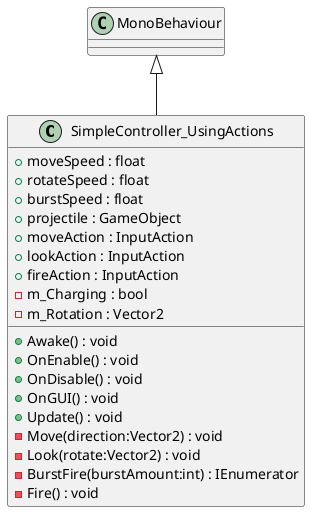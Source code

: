 @startuml
class SimpleController_UsingActions {
    + moveSpeed : float
    + rotateSpeed : float
    + burstSpeed : float
    + projectile : GameObject
    + moveAction : InputAction
    + lookAction : InputAction
    + fireAction : InputAction
    - m_Charging : bool
    - m_Rotation : Vector2
    + Awake() : void
    + OnEnable() : void
    + OnDisable() : void
    + OnGUI() : void
    + Update() : void
    - Move(direction:Vector2) : void
    - Look(rotate:Vector2) : void
    - BurstFire(burstAmount:int) : IEnumerator
    - Fire() : void
}
MonoBehaviour <|-- SimpleController_UsingActions
@enduml
